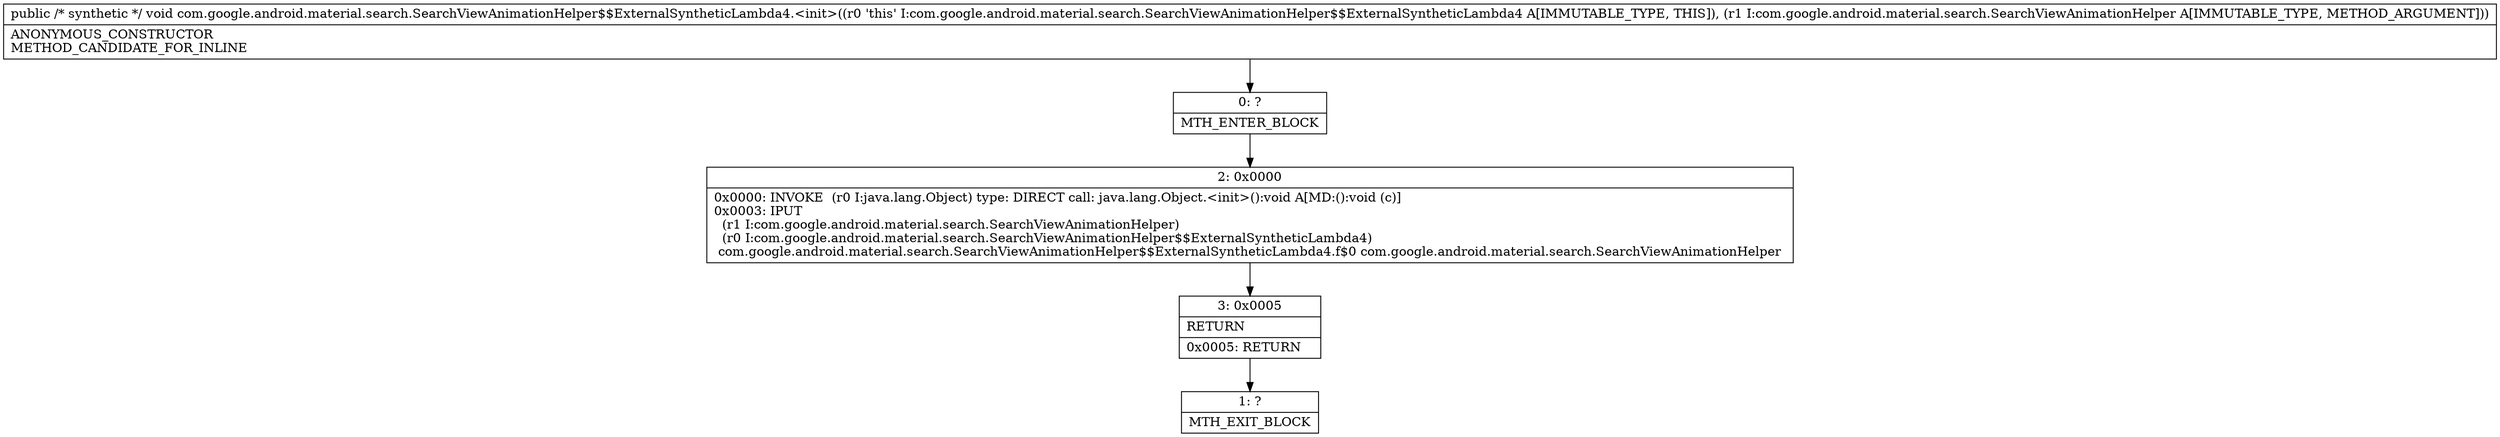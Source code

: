 digraph "CFG forcom.google.android.material.search.SearchViewAnimationHelper$$ExternalSyntheticLambda4.\<init\>(Lcom\/google\/android\/material\/search\/SearchViewAnimationHelper;)V" {
Node_0 [shape=record,label="{0\:\ ?|MTH_ENTER_BLOCK\l}"];
Node_2 [shape=record,label="{2\:\ 0x0000|0x0000: INVOKE  (r0 I:java.lang.Object) type: DIRECT call: java.lang.Object.\<init\>():void A[MD:():void (c)]\l0x0003: IPUT  \l  (r1 I:com.google.android.material.search.SearchViewAnimationHelper)\l  (r0 I:com.google.android.material.search.SearchViewAnimationHelper$$ExternalSyntheticLambda4)\l com.google.android.material.search.SearchViewAnimationHelper$$ExternalSyntheticLambda4.f$0 com.google.android.material.search.SearchViewAnimationHelper \l}"];
Node_3 [shape=record,label="{3\:\ 0x0005|RETURN\l|0x0005: RETURN   \l}"];
Node_1 [shape=record,label="{1\:\ ?|MTH_EXIT_BLOCK\l}"];
MethodNode[shape=record,label="{public \/* synthetic *\/ void com.google.android.material.search.SearchViewAnimationHelper$$ExternalSyntheticLambda4.\<init\>((r0 'this' I:com.google.android.material.search.SearchViewAnimationHelper$$ExternalSyntheticLambda4 A[IMMUTABLE_TYPE, THIS]), (r1 I:com.google.android.material.search.SearchViewAnimationHelper A[IMMUTABLE_TYPE, METHOD_ARGUMENT]))  | ANONYMOUS_CONSTRUCTOR\lMETHOD_CANDIDATE_FOR_INLINE\l}"];
MethodNode -> Node_0;Node_0 -> Node_2;
Node_2 -> Node_3;
Node_3 -> Node_1;
}

